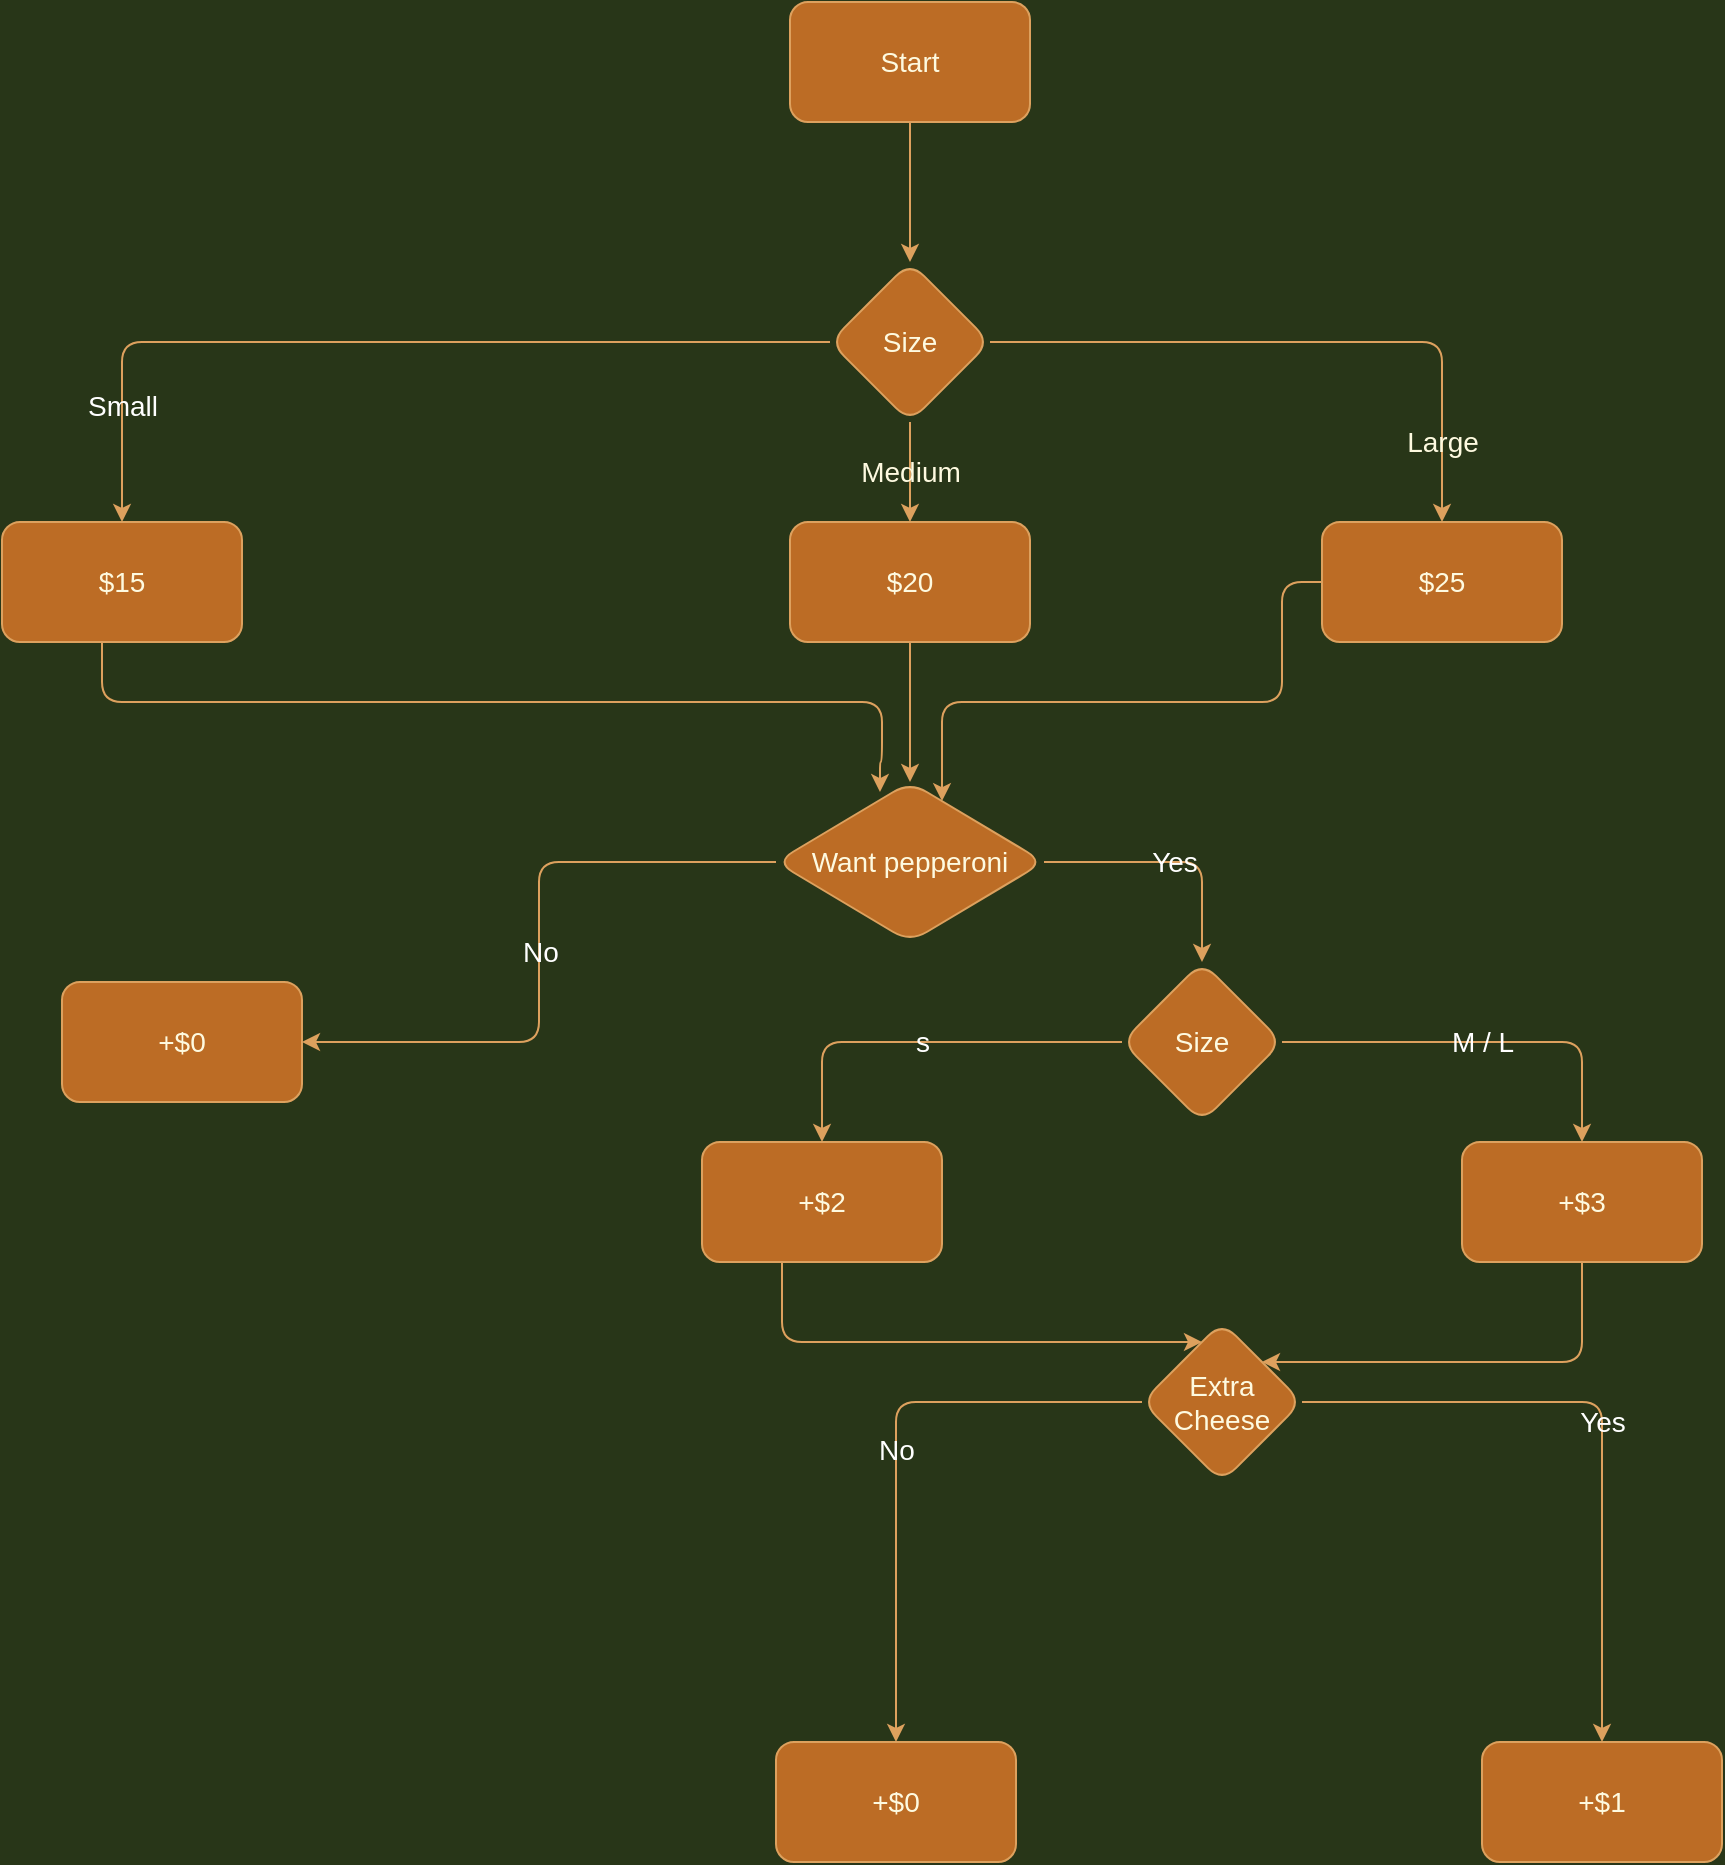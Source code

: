 <mxfile version="17.4.6" type="github">
  <diagram id="C5RBs43oDa-KdzZeNtuy" name="Page-1">
    <mxGraphModel dx="2047" dy="1152" grid="1" gridSize="10" guides="1" tooltips="1" connect="1" arrows="1" fold="1" page="1" pageScale="1" pageWidth="827" pageHeight="1169" background="#283618" math="0" shadow="0">
      <root>
        <mxCell id="WIyWlLk6GJQsqaUBKTNV-0" />
        <mxCell id="WIyWlLk6GJQsqaUBKTNV-1" parent="WIyWlLk6GJQsqaUBKTNV-0" />
        <mxCell id="iNeMPHEpktOnRXPGyjd0-44" value="" style="edgeStyle=orthogonalEdgeStyle;curved=0;rounded=1;sketch=0;orthogonalLoop=1;jettySize=auto;html=1;fontSize=14;fontColor=#FEFAE0;strokeColor=#DDA15E;fillColor=#BC6C25;" edge="1" parent="WIyWlLk6GJQsqaUBKTNV-1" source="iNeMPHEpktOnRXPGyjd0-42" target="iNeMPHEpktOnRXPGyjd0-43">
          <mxGeometry relative="1" as="geometry" />
        </mxCell>
        <mxCell id="iNeMPHEpktOnRXPGyjd0-42" value="Start" style="rounded=1;whiteSpace=wrap;html=1;sketch=0;fontColor=#FEFAE0;strokeColor=#DDA15E;fillColor=#BC6C25;fontSize=14;" vertex="1" parent="WIyWlLk6GJQsqaUBKTNV-1">
          <mxGeometry x="354" y="10" width="120" height="60" as="geometry" />
        </mxCell>
        <mxCell id="iNeMPHEpktOnRXPGyjd0-46" value="Small" style="edgeStyle=orthogonalEdgeStyle;curved=0;rounded=1;sketch=0;orthogonalLoop=1;jettySize=auto;html=1;fontSize=14;fontColor=#FFFFFF;strokeColor=#DDA15E;fillColor=#BC6C25;labelBackgroundColor=none;" edge="1" parent="WIyWlLk6GJQsqaUBKTNV-1" source="iNeMPHEpktOnRXPGyjd0-43" target="iNeMPHEpktOnRXPGyjd0-45">
          <mxGeometry x="0.737" relative="1" as="geometry">
            <mxPoint as="offset" />
          </mxGeometry>
        </mxCell>
        <mxCell id="iNeMPHEpktOnRXPGyjd0-48" value="Medium" style="edgeStyle=orthogonalEdgeStyle;curved=0;rounded=1;sketch=0;orthogonalLoop=1;jettySize=auto;html=1;fontSize=14;fontColor=#FEFAE0;strokeColor=#DDA15E;fillColor=#BC6C25;labelBackgroundColor=none;" edge="1" parent="WIyWlLk6GJQsqaUBKTNV-1" source="iNeMPHEpktOnRXPGyjd0-43" target="iNeMPHEpktOnRXPGyjd0-47">
          <mxGeometry relative="1" as="geometry" />
        </mxCell>
        <mxCell id="iNeMPHEpktOnRXPGyjd0-50" value="Large" style="edgeStyle=orthogonalEdgeStyle;curved=0;rounded=1;sketch=0;orthogonalLoop=1;jettySize=auto;html=1;fontSize=14;fontColor=#FEFAE0;strokeColor=#DDA15E;fillColor=#BC6C25;labelBackgroundColor=none;" edge="1" parent="WIyWlLk6GJQsqaUBKTNV-1" source="iNeMPHEpktOnRXPGyjd0-43" target="iNeMPHEpktOnRXPGyjd0-49">
          <mxGeometry x="0.747" relative="1" as="geometry">
            <mxPoint as="offset" />
          </mxGeometry>
        </mxCell>
        <mxCell id="iNeMPHEpktOnRXPGyjd0-43" value="Size" style="rhombus;whiteSpace=wrap;html=1;fontSize=14;fillColor=#BC6C25;strokeColor=#DDA15E;fontColor=#FEFAE0;rounded=1;sketch=0;" vertex="1" parent="WIyWlLk6GJQsqaUBKTNV-1">
          <mxGeometry x="374" y="140" width="80" height="80" as="geometry" />
        </mxCell>
        <mxCell id="iNeMPHEpktOnRXPGyjd0-52" value="" style="edgeStyle=orthogonalEdgeStyle;curved=0;rounded=1;sketch=0;orthogonalLoop=1;jettySize=auto;html=1;labelBackgroundColor=none;fontSize=14;fontColor=#FFFFFF;strokeColor=#DDA15E;fillColor=#BC6C25;entryX=0.388;entryY=0.063;entryDx=0;entryDy=0;entryPerimeter=0;" edge="1" parent="WIyWlLk6GJQsqaUBKTNV-1" source="iNeMPHEpktOnRXPGyjd0-45" target="iNeMPHEpktOnRXPGyjd0-84">
          <mxGeometry relative="1" as="geometry">
            <mxPoint x="400" y="390" as="targetPoint" />
            <Array as="points">
              <mxPoint x="10" y="360" />
              <mxPoint x="400" y="360" />
              <mxPoint x="400" y="390" />
              <mxPoint x="399" y="390" />
            </Array>
          </mxGeometry>
        </mxCell>
        <mxCell id="iNeMPHEpktOnRXPGyjd0-45" value="$15" style="whiteSpace=wrap;html=1;fontSize=14;fillColor=#BC6C25;strokeColor=#DDA15E;fontColor=#FEFAE0;rounded=1;sketch=0;" vertex="1" parent="WIyWlLk6GJQsqaUBKTNV-1">
          <mxGeometry x="-40" y="270" width="120" height="60" as="geometry" />
        </mxCell>
        <mxCell id="iNeMPHEpktOnRXPGyjd0-85" value="" style="edgeStyle=orthogonalEdgeStyle;curved=0;rounded=1;sketch=0;orthogonalLoop=1;jettySize=auto;html=1;labelBackgroundColor=none;fontSize=14;fontColor=#FFFFFF;strokeColor=#DDA15E;fillColor=#BC6C25;" edge="1" parent="WIyWlLk6GJQsqaUBKTNV-1" source="iNeMPHEpktOnRXPGyjd0-47" target="iNeMPHEpktOnRXPGyjd0-84">
          <mxGeometry relative="1" as="geometry" />
        </mxCell>
        <mxCell id="iNeMPHEpktOnRXPGyjd0-47" value="$20" style="whiteSpace=wrap;html=1;fontSize=14;fillColor=#BC6C25;strokeColor=#DDA15E;fontColor=#FEFAE0;rounded=1;sketch=0;" vertex="1" parent="WIyWlLk6GJQsqaUBKTNV-1">
          <mxGeometry x="354" y="270" width="120" height="60" as="geometry" />
        </mxCell>
        <mxCell id="iNeMPHEpktOnRXPGyjd0-62" value="" style="edgeStyle=orthogonalEdgeStyle;curved=0;rounded=1;sketch=0;orthogonalLoop=1;jettySize=auto;html=1;labelBackgroundColor=none;fontSize=14;fontColor=#FFFFFF;strokeColor=#DDA15E;fillColor=#BC6C25;" edge="1" parent="WIyWlLk6GJQsqaUBKTNV-1" source="iNeMPHEpktOnRXPGyjd0-49" target="iNeMPHEpktOnRXPGyjd0-84">
          <mxGeometry relative="1" as="geometry">
            <mxPoint x="430" y="380" as="targetPoint" />
            <Array as="points">
              <mxPoint x="600" y="300" />
              <mxPoint x="600" y="360" />
              <mxPoint x="430" y="360" />
            </Array>
          </mxGeometry>
        </mxCell>
        <mxCell id="iNeMPHEpktOnRXPGyjd0-49" value="$25" style="whiteSpace=wrap;html=1;fontSize=14;fillColor=#BC6C25;strokeColor=#DDA15E;fontColor=#FEFAE0;rounded=1;sketch=0;" vertex="1" parent="WIyWlLk6GJQsqaUBKTNV-1">
          <mxGeometry x="620" y="270" width="120" height="60" as="geometry" />
        </mxCell>
        <mxCell id="iNeMPHEpktOnRXPGyjd0-57" value="+$0" style="whiteSpace=wrap;html=1;fontSize=14;fillColor=#BC6C25;strokeColor=#DDA15E;fontColor=#FEFAE0;rounded=1;sketch=0;" vertex="1" parent="WIyWlLk6GJQsqaUBKTNV-1">
          <mxGeometry x="-10" y="500" width="120" height="60" as="geometry" />
        </mxCell>
        <mxCell id="iNeMPHEpktOnRXPGyjd0-81" value="Yes" style="edgeStyle=orthogonalEdgeStyle;curved=0;rounded=1;sketch=0;orthogonalLoop=1;jettySize=auto;html=1;labelBackgroundColor=none;fontSize=14;fontColor=#FFFFFF;strokeColor=#DDA15E;fillColor=#BC6C25;" edge="1" parent="WIyWlLk6GJQsqaUBKTNV-1" source="iNeMPHEpktOnRXPGyjd0-70" target="iNeMPHEpktOnRXPGyjd0-80">
          <mxGeometry relative="1" as="geometry" />
        </mxCell>
        <mxCell id="iNeMPHEpktOnRXPGyjd0-83" value="No" style="edgeStyle=orthogonalEdgeStyle;curved=0;rounded=1;sketch=0;orthogonalLoop=1;jettySize=auto;html=1;labelBackgroundColor=none;fontSize=14;fontColor=#FFFFFF;strokeColor=#DDA15E;fillColor=#BC6C25;" edge="1" parent="WIyWlLk6GJQsqaUBKTNV-1" source="iNeMPHEpktOnRXPGyjd0-70" target="iNeMPHEpktOnRXPGyjd0-82">
          <mxGeometry relative="1" as="geometry" />
        </mxCell>
        <mxCell id="iNeMPHEpktOnRXPGyjd0-70" value="Extra Cheese" style="rhombus;whiteSpace=wrap;html=1;fontSize=14;fillColor=#BC6C25;strokeColor=#DDA15E;fontColor=#FEFAE0;rounded=1;sketch=0;" vertex="1" parent="WIyWlLk6GJQsqaUBKTNV-1">
          <mxGeometry x="530" y="670" width="80" height="80" as="geometry" />
        </mxCell>
        <mxCell id="iNeMPHEpktOnRXPGyjd0-80" value="+$1" style="whiteSpace=wrap;html=1;fontSize=14;fillColor=#BC6C25;strokeColor=#DDA15E;fontColor=#FEFAE0;rounded=1;sketch=0;" vertex="1" parent="WIyWlLk6GJQsqaUBKTNV-1">
          <mxGeometry x="700" y="880" width="120" height="60" as="geometry" />
        </mxCell>
        <mxCell id="iNeMPHEpktOnRXPGyjd0-82" value="+$0" style="whiteSpace=wrap;html=1;fontSize=14;fillColor=#BC6C25;strokeColor=#DDA15E;fontColor=#FEFAE0;rounded=1;sketch=0;" vertex="1" parent="WIyWlLk6GJQsqaUBKTNV-1">
          <mxGeometry x="347" y="880" width="120" height="60" as="geometry" />
        </mxCell>
        <mxCell id="iNeMPHEpktOnRXPGyjd0-87" value="No" style="edgeStyle=orthogonalEdgeStyle;curved=0;rounded=1;sketch=0;orthogonalLoop=1;jettySize=auto;html=1;labelBackgroundColor=none;fontSize=14;fontColor=#FFFFFF;strokeColor=#DDA15E;fillColor=#BC6C25;entryX=1;entryY=0.5;entryDx=0;entryDy=0;" edge="1" parent="WIyWlLk6GJQsqaUBKTNV-1" source="iNeMPHEpktOnRXPGyjd0-84" target="iNeMPHEpktOnRXPGyjd0-57">
          <mxGeometry relative="1" as="geometry">
            <mxPoint x="260" y="440" as="targetPoint" />
          </mxGeometry>
        </mxCell>
        <mxCell id="iNeMPHEpktOnRXPGyjd0-89" value="Yes" style="edgeStyle=orthogonalEdgeStyle;curved=0;rounded=1;sketch=0;orthogonalLoop=1;jettySize=auto;html=1;labelBackgroundColor=none;fontSize=14;fontColor=#FFFFFF;strokeColor=#DDA15E;fillColor=#BC6C25;" edge="1" parent="WIyWlLk6GJQsqaUBKTNV-1" source="iNeMPHEpktOnRXPGyjd0-84" target="iNeMPHEpktOnRXPGyjd0-88">
          <mxGeometry relative="1" as="geometry" />
        </mxCell>
        <mxCell id="iNeMPHEpktOnRXPGyjd0-84" value="Want pepperoni" style="rhombus;whiteSpace=wrap;html=1;fontSize=14;fillColor=#BC6C25;strokeColor=#DDA15E;fontColor=#FEFAE0;rounded=1;sketch=0;" vertex="1" parent="WIyWlLk6GJQsqaUBKTNV-1">
          <mxGeometry x="347" y="400" width="134" height="80" as="geometry" />
        </mxCell>
        <mxCell id="iNeMPHEpktOnRXPGyjd0-91" value="s" style="edgeStyle=orthogonalEdgeStyle;curved=0;rounded=1;sketch=0;orthogonalLoop=1;jettySize=auto;html=1;labelBackgroundColor=none;fontSize=14;fontColor=#FFFFFF;strokeColor=#DDA15E;fillColor=#BC6C25;" edge="1" parent="WIyWlLk6GJQsqaUBKTNV-1" source="iNeMPHEpktOnRXPGyjd0-88" target="iNeMPHEpktOnRXPGyjd0-90">
          <mxGeometry relative="1" as="geometry" />
        </mxCell>
        <mxCell id="iNeMPHEpktOnRXPGyjd0-93" value="M / L" style="edgeStyle=orthogonalEdgeStyle;curved=0;rounded=1;sketch=0;orthogonalLoop=1;jettySize=auto;html=1;labelBackgroundColor=none;fontSize=14;fontColor=#FFFFFF;strokeColor=#DDA15E;fillColor=#BC6C25;" edge="1" parent="WIyWlLk6GJQsqaUBKTNV-1" source="iNeMPHEpktOnRXPGyjd0-88" target="iNeMPHEpktOnRXPGyjd0-92">
          <mxGeometry relative="1" as="geometry" />
        </mxCell>
        <mxCell id="iNeMPHEpktOnRXPGyjd0-88" value="Size" style="rhombus;whiteSpace=wrap;html=1;fontSize=14;fillColor=#BC6C25;strokeColor=#DDA15E;fontColor=#FEFAE0;rounded=1;sketch=0;" vertex="1" parent="WIyWlLk6GJQsqaUBKTNV-1">
          <mxGeometry x="520" y="490" width="80" height="80" as="geometry" />
        </mxCell>
        <mxCell id="iNeMPHEpktOnRXPGyjd0-95" value="" style="edgeStyle=orthogonalEdgeStyle;curved=0;rounded=1;sketch=0;orthogonalLoop=1;jettySize=auto;html=1;labelBackgroundColor=none;fontSize=14;fontColor=#FFFFFF;strokeColor=#DDA15E;fillColor=#BC6C25;" edge="1" parent="WIyWlLk6GJQsqaUBKTNV-1" source="iNeMPHEpktOnRXPGyjd0-90" target="iNeMPHEpktOnRXPGyjd0-70">
          <mxGeometry relative="1" as="geometry">
            <mxPoint x="510" y="720" as="targetPoint" />
            <Array as="points">
              <mxPoint x="350" y="680" />
            </Array>
          </mxGeometry>
        </mxCell>
        <mxCell id="iNeMPHEpktOnRXPGyjd0-90" value="+$2" style="whiteSpace=wrap;html=1;fontSize=14;fillColor=#BC6C25;strokeColor=#DDA15E;fontColor=#FEFAE0;rounded=1;sketch=0;" vertex="1" parent="WIyWlLk6GJQsqaUBKTNV-1">
          <mxGeometry x="310" y="580" width="120" height="60" as="geometry" />
        </mxCell>
        <mxCell id="iNeMPHEpktOnRXPGyjd0-97" value="" style="edgeStyle=orthogonalEdgeStyle;curved=0;rounded=1;sketch=0;orthogonalLoop=1;jettySize=auto;html=1;labelBackgroundColor=none;fontSize=14;fontColor=#FFFFFF;strokeColor=#DDA15E;fillColor=#BC6C25;entryX=1;entryY=0;entryDx=0;entryDy=0;" edge="1" parent="WIyWlLk6GJQsqaUBKTNV-1" source="iNeMPHEpktOnRXPGyjd0-92" target="iNeMPHEpktOnRXPGyjd0-70">
          <mxGeometry relative="1" as="geometry">
            <mxPoint x="750" y="720" as="targetPoint" />
            <Array as="points">
              <mxPoint x="750" y="690" />
            </Array>
          </mxGeometry>
        </mxCell>
        <mxCell id="iNeMPHEpktOnRXPGyjd0-92" value="+$3" style="whiteSpace=wrap;html=1;fontSize=14;fillColor=#BC6C25;strokeColor=#DDA15E;fontColor=#FEFAE0;rounded=1;sketch=0;" vertex="1" parent="WIyWlLk6GJQsqaUBKTNV-1">
          <mxGeometry x="690" y="580" width="120" height="60" as="geometry" />
        </mxCell>
      </root>
    </mxGraphModel>
  </diagram>
</mxfile>
